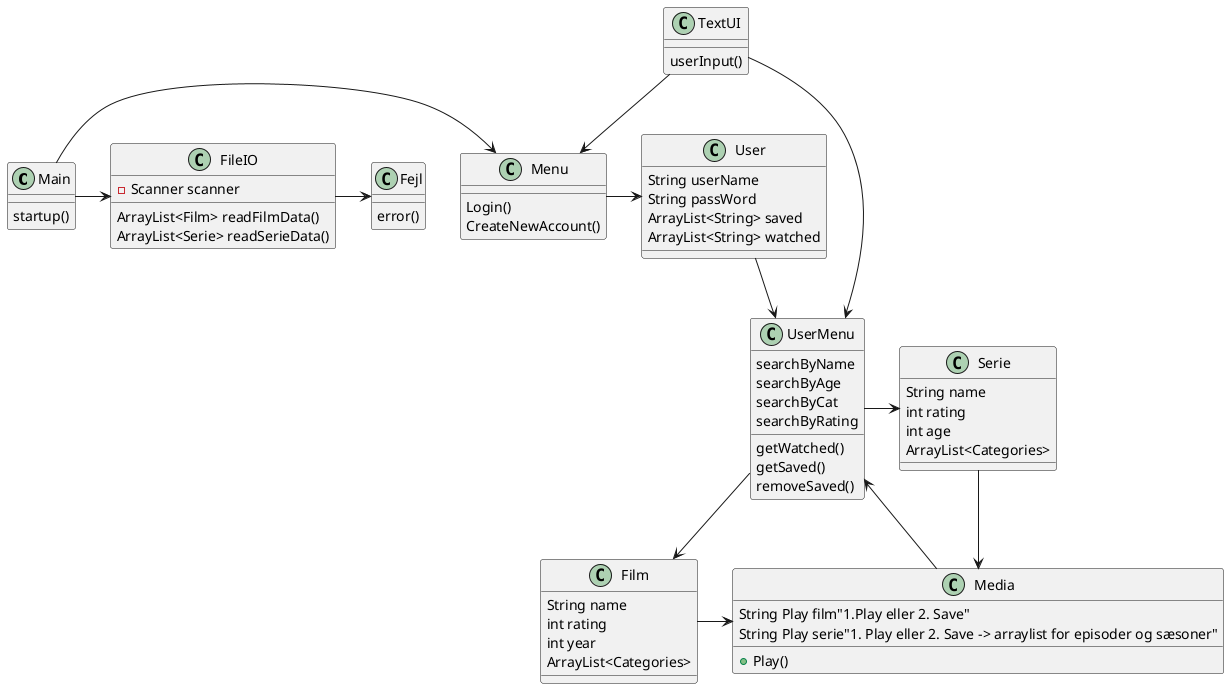 @startuml
'https://plantuml.com/class-diagram

Class Main
Main : startup()

Class Menu
Menu : Login()
Menu : CreateNewAccount()

Class User
User : String userName
User : String passWord
User : ArrayList<String> saved
User : ArrayList<String> watched

Class UserMenu
UserMenu : searchByName
UserMenu : searchByAge
UserMenu : searchByCat
UserMenu : searchByRating

UserMenu : getWatched()
UserMenu : getSaved()
UserMenu : removeSaved()


Class Media
Media : + Play()
Media : String Play film"1.Play eller 2. Save"
Media : String Play serie"1. Play eller 2. Save -> arraylist for episoder og sæsoner"

Class Film
Film : String name
Film : int rating
Film : int year
Film : ArrayList<Categories>

Class Serie
Serie : String name
Serie : int rating
Serie : int age
Serie : ArrayList<Categories>

Class FileIO
FileIO : - Scanner scanner
FileIO : ArrayList<Film> readFilmData()
FileIO : ArrayList<Serie> readSerieData()

Class Fejl
Fejl : error()

Class TextUI
TextUI : userInput()


Main -> Menu
Main -> FileIO
FileIO -> Fejl
User --> UserMenu
TextUI --> UserMenu
TextUI --> Menu
Menu -> User


Film -> Media
Serie -> Media
Media --> UserMenu
UserMenu -> Film
UserMenu -> Serie

@enduml